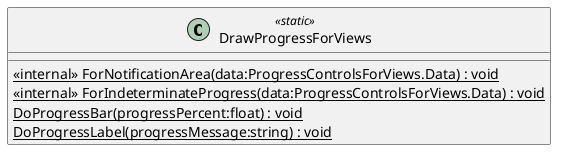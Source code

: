 @startuml
class DrawProgressForViews <<static>> {
    <<internal>> {static} ForNotificationArea(data:ProgressControlsForViews.Data) : void
    <<internal>> {static} ForIndeterminateProgress(data:ProgressControlsForViews.Data) : void
    {static} DoProgressBar(progressPercent:float) : void
    {static} DoProgressLabel(progressMessage:string) : void
}
@enduml
